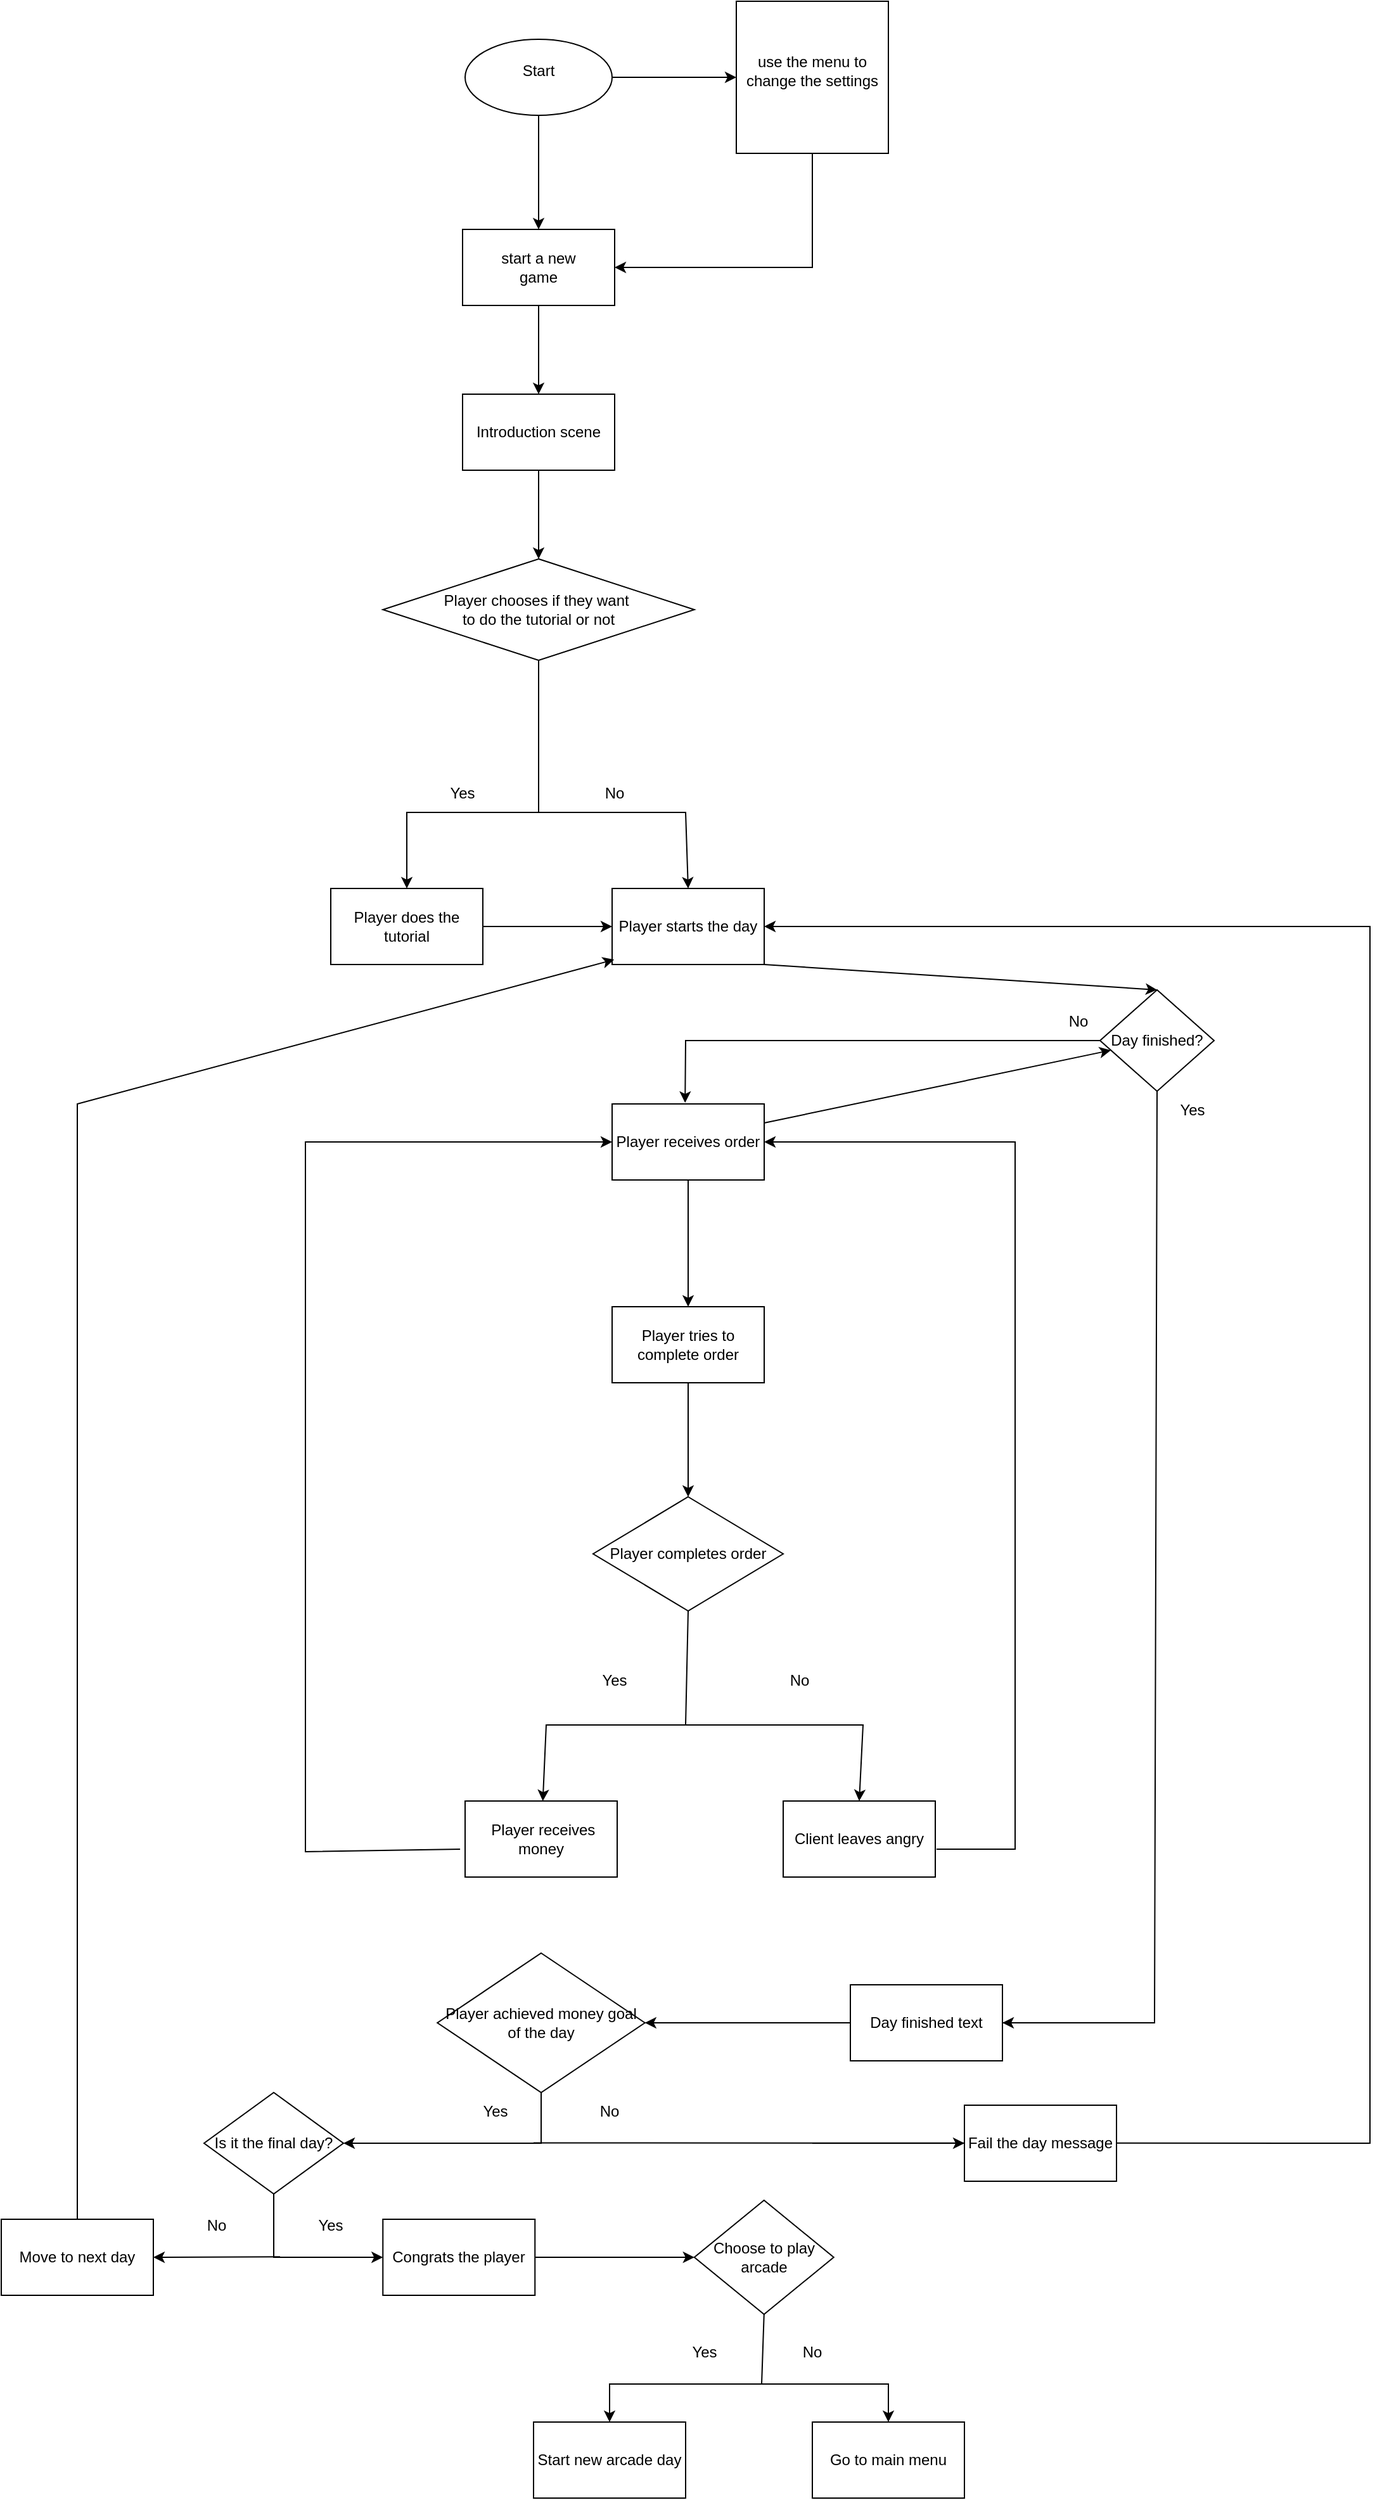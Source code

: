 <mxfile version="24.6.2" type="device">
  <diagram name="Page-1" id="nxIMsQ56bb5L-466g1HL">
    <mxGraphModel dx="1623" dy="436" grid="1" gridSize="10" guides="1" tooltips="1" connect="1" arrows="1" fold="1" page="1" pageScale="1" pageWidth="827" pageHeight="1169" math="0" shadow="0">
      <root>
        <mxCell id="0" />
        <mxCell id="1" parent="0" />
        <mxCell id="OkXPaSIGss-loBfBgYoD-2" value="" style="ellipse;whiteSpace=wrap;html=1;" vertex="1" parent="1">
          <mxGeometry x="326" y="50" width="116" height="60" as="geometry" />
        </mxCell>
        <mxCell id="OkXPaSIGss-loBfBgYoD-3" value="Start" style="text;html=1;align=center;verticalAlign=middle;whiteSpace=wrap;rounded=0;" vertex="1" parent="1">
          <mxGeometry x="354" y="60" width="60" height="30" as="geometry" />
        </mxCell>
        <mxCell id="OkXPaSIGss-loBfBgYoD-4" value="" style="endArrow=classic;html=1;rounded=0;exitX=1;exitY=0.5;exitDx=0;exitDy=0;" edge="1" parent="1" source="OkXPaSIGss-loBfBgYoD-2" target="OkXPaSIGss-loBfBgYoD-5">
          <mxGeometry width="50" height="50" relative="1" as="geometry">
            <mxPoint x="520" y="125" as="sourcePoint" />
            <mxPoint x="560" y="60" as="targetPoint" />
          </mxGeometry>
        </mxCell>
        <mxCell id="OkXPaSIGss-loBfBgYoD-5" value="" style="whiteSpace=wrap;html=1;aspect=fixed;" vertex="1" parent="1">
          <mxGeometry x="540" y="20" width="120" height="120" as="geometry" />
        </mxCell>
        <mxCell id="OkXPaSIGss-loBfBgYoD-6" value="use the menu to change the settings" style="text;html=1;align=center;verticalAlign=middle;whiteSpace=wrap;rounded=0;" vertex="1" parent="1">
          <mxGeometry x="545" y="30" width="110" height="90" as="geometry" />
        </mxCell>
        <mxCell id="OkXPaSIGss-loBfBgYoD-7" value="" style="endArrow=classic;html=1;rounded=0;exitX=0.5;exitY=1;exitDx=0;exitDy=0;" edge="1" parent="1" source="OkXPaSIGss-loBfBgYoD-2" target="OkXPaSIGss-loBfBgYoD-8">
          <mxGeometry width="50" height="50" relative="1" as="geometry">
            <mxPoint x="390" y="420" as="sourcePoint" />
            <mxPoint x="384" y="190" as="targetPoint" />
          </mxGeometry>
        </mxCell>
        <mxCell id="OkXPaSIGss-loBfBgYoD-8" value="" style="rounded=0;whiteSpace=wrap;html=1;" vertex="1" parent="1">
          <mxGeometry x="324" y="200" width="120" height="60" as="geometry" />
        </mxCell>
        <mxCell id="OkXPaSIGss-loBfBgYoD-9" value="start a new game" style="text;html=1;align=center;verticalAlign=middle;whiteSpace=wrap;rounded=0;" vertex="1" parent="1">
          <mxGeometry x="351" y="212.5" width="66" height="35" as="geometry" />
        </mxCell>
        <mxCell id="OkXPaSIGss-loBfBgYoD-10" value="" style="endArrow=classic;html=1;rounded=0;exitX=0.5;exitY=1;exitDx=0;exitDy=0;entryX=1;entryY=0.5;entryDx=0;entryDy=0;" edge="1" parent="1" source="OkXPaSIGss-loBfBgYoD-5" target="OkXPaSIGss-loBfBgYoD-8">
          <mxGeometry width="50" height="50" relative="1" as="geometry">
            <mxPoint x="390" y="420" as="sourcePoint" />
            <mxPoint x="600" y="240" as="targetPoint" />
            <Array as="points">
              <mxPoint x="600" y="230" />
            </Array>
          </mxGeometry>
        </mxCell>
        <mxCell id="OkXPaSIGss-loBfBgYoD-11" value="" style="endArrow=classic;html=1;rounded=0;exitX=0.5;exitY=1;exitDx=0;exitDy=0;" edge="1" parent="1" source="OkXPaSIGss-loBfBgYoD-8" target="OkXPaSIGss-loBfBgYoD-12">
          <mxGeometry width="50" height="50" relative="1" as="geometry">
            <mxPoint x="390" y="420" as="sourcePoint" />
            <mxPoint x="384" y="360" as="targetPoint" />
          </mxGeometry>
        </mxCell>
        <mxCell id="OkXPaSIGss-loBfBgYoD-12" value="Introduction scene" style="rounded=0;whiteSpace=wrap;html=1;" vertex="1" parent="1">
          <mxGeometry x="324" y="330" width="120" height="60" as="geometry" />
        </mxCell>
        <mxCell id="OkXPaSIGss-loBfBgYoD-13" value="" style="endArrow=classic;html=1;rounded=0;exitX=0.5;exitY=1;exitDx=0;exitDy=0;entryX=0.5;entryY=0;entryDx=0;entryDy=0;" edge="1" parent="1" source="OkXPaSIGss-loBfBgYoD-12" target="OkXPaSIGss-loBfBgYoD-14">
          <mxGeometry width="50" height="50" relative="1" as="geometry">
            <mxPoint x="390" y="420" as="sourcePoint" />
            <mxPoint x="384" y="480" as="targetPoint" />
          </mxGeometry>
        </mxCell>
        <mxCell id="OkXPaSIGss-loBfBgYoD-14" value="Player chooses if they want&amp;nbsp;&lt;div&gt;to&amp;nbsp;&lt;span style=&quot;background-color: initial;&quot;&gt;do the tutorial or not&lt;/span&gt;&lt;/div&gt;" style="rhombus;whiteSpace=wrap;html=1;align=center;" vertex="1" parent="1">
          <mxGeometry x="261.13" y="460" width="245.75" height="80" as="geometry" />
        </mxCell>
        <mxCell id="OkXPaSIGss-loBfBgYoD-15" value="" style="endArrow=classic;html=1;rounded=0;exitX=0.5;exitY=1;exitDx=0;exitDy=0;entryX=0.5;entryY=0;entryDx=0;entryDy=0;" edge="1" parent="1" source="OkXPaSIGss-loBfBgYoD-14" target="OkXPaSIGss-loBfBgYoD-18">
          <mxGeometry width="50" height="50" relative="1" as="geometry">
            <mxPoint x="390" y="620" as="sourcePoint" />
            <mxPoint x="280" y="700" as="targetPoint" />
            <Array as="points">
              <mxPoint x="384" y="660" />
              <mxPoint x="320" y="660" />
              <mxPoint x="280" y="660" />
            </Array>
          </mxGeometry>
        </mxCell>
        <mxCell id="OkXPaSIGss-loBfBgYoD-16" value="" style="endArrow=classic;html=1;rounded=0;entryX=0.5;entryY=0;entryDx=0;entryDy=0;" edge="1" parent="1" target="OkXPaSIGss-loBfBgYoD-19">
          <mxGeometry width="50" height="50" relative="1" as="geometry">
            <mxPoint x="351" y="660" as="sourcePoint" />
            <mxPoint x="500" y="710" as="targetPoint" />
            <Array as="points">
              <mxPoint x="500" y="660" />
            </Array>
          </mxGeometry>
        </mxCell>
        <mxCell id="OkXPaSIGss-loBfBgYoD-18" value="Player does the tutorial" style="rounded=0;whiteSpace=wrap;html=1;" vertex="1" parent="1">
          <mxGeometry x="220" y="720" width="120" height="60" as="geometry" />
        </mxCell>
        <mxCell id="OkXPaSIGss-loBfBgYoD-19" value="Player starts the day" style="rounded=0;whiteSpace=wrap;html=1;" vertex="1" parent="1">
          <mxGeometry x="442" y="720" width="120" height="60" as="geometry" />
        </mxCell>
        <mxCell id="OkXPaSIGss-loBfBgYoD-20" value="" style="endArrow=classic;html=1;rounded=0;exitX=1;exitY=0.5;exitDx=0;exitDy=0;" edge="1" parent="1" source="OkXPaSIGss-loBfBgYoD-18" target="OkXPaSIGss-loBfBgYoD-19">
          <mxGeometry width="50" height="50" relative="1" as="geometry">
            <mxPoint x="390" y="620" as="sourcePoint" />
            <mxPoint x="440" y="570" as="targetPoint" />
          </mxGeometry>
        </mxCell>
        <mxCell id="OkXPaSIGss-loBfBgYoD-21" value="Yes" style="text;html=1;align=center;verticalAlign=middle;whiteSpace=wrap;rounded=0;" vertex="1" parent="1">
          <mxGeometry x="294" y="630" width="60" height="30" as="geometry" />
        </mxCell>
        <mxCell id="OkXPaSIGss-loBfBgYoD-23" value="No" style="text;html=1;align=center;verticalAlign=middle;whiteSpace=wrap;rounded=0;" vertex="1" parent="1">
          <mxGeometry x="414" y="630" width="60" height="30" as="geometry" />
        </mxCell>
        <mxCell id="OkXPaSIGss-loBfBgYoD-25" value="Player receives order" style="rounded=0;whiteSpace=wrap;html=1;" vertex="1" parent="1">
          <mxGeometry x="442" y="890" width="120" height="60" as="geometry" />
        </mxCell>
        <mxCell id="OkXPaSIGss-loBfBgYoD-26" value="" style="endArrow=classic;html=1;rounded=0;exitX=0.5;exitY=1;exitDx=0;exitDy=0;entryX=0.5;entryY=0;entryDx=0;entryDy=0;" edge="1" parent="1" source="OkXPaSIGss-loBfBgYoD-25" target="OkXPaSIGss-loBfBgYoD-27">
          <mxGeometry width="50" height="50" relative="1" as="geometry">
            <mxPoint x="500" y="1030" as="sourcePoint" />
            <mxPoint x="502" y="990" as="targetPoint" />
          </mxGeometry>
        </mxCell>
        <mxCell id="OkXPaSIGss-loBfBgYoD-27" value="Player tries to complete order" style="rounded=0;whiteSpace=wrap;html=1;" vertex="1" parent="1">
          <mxGeometry x="442" y="1050" width="120" height="60" as="geometry" />
        </mxCell>
        <mxCell id="OkXPaSIGss-loBfBgYoD-29" value="" style="endArrow=classic;html=1;rounded=0;exitX=0.5;exitY=1;exitDx=0;exitDy=0;entryX=0.5;entryY=0;entryDx=0;entryDy=0;" edge="1" parent="1" source="OkXPaSIGss-loBfBgYoD-27" target="OkXPaSIGss-loBfBgYoD-31">
          <mxGeometry width="50" height="50" relative="1" as="geometry">
            <mxPoint x="490" y="1240" as="sourcePoint" />
            <mxPoint x="502" y="1150" as="targetPoint" />
          </mxGeometry>
        </mxCell>
        <mxCell id="OkXPaSIGss-loBfBgYoD-31" value="Player completes order" style="rhombus;whiteSpace=wrap;html=1;" vertex="1" parent="1">
          <mxGeometry x="427" y="1200" width="150" height="90" as="geometry" />
        </mxCell>
        <mxCell id="OkXPaSIGss-loBfBgYoD-32" value="" style="endArrow=classic;html=1;rounded=0;exitX=0.5;exitY=1;exitDx=0;exitDy=0;" edge="1" parent="1" source="OkXPaSIGss-loBfBgYoD-31" target="OkXPaSIGss-loBfBgYoD-34">
          <mxGeometry width="50" height="50" relative="1" as="geometry">
            <mxPoint x="394" y="1320" as="sourcePoint" />
            <mxPoint x="390" y="1370" as="targetPoint" />
            <Array as="points">
              <mxPoint x="500" y="1380" />
              <mxPoint x="390" y="1380" />
            </Array>
          </mxGeometry>
        </mxCell>
        <mxCell id="OkXPaSIGss-loBfBgYoD-34" value="&amp;nbsp;Player receives money" style="rounded=0;whiteSpace=wrap;html=1;" vertex="1" parent="1">
          <mxGeometry x="326" y="1440" width="120" height="60" as="geometry" />
        </mxCell>
        <mxCell id="OkXPaSIGss-loBfBgYoD-35" value="Yes" style="text;html=1;align=center;verticalAlign=middle;whiteSpace=wrap;rounded=0;" vertex="1" parent="1">
          <mxGeometry x="414" y="1330" width="60" height="30" as="geometry" />
        </mxCell>
        <mxCell id="OkXPaSIGss-loBfBgYoD-36" value="" style="endArrow=classic;html=1;rounded=0;exitX=-0.033;exitY=0.633;exitDx=0;exitDy=0;exitPerimeter=0;entryX=0;entryY=0.5;entryDx=0;entryDy=0;" edge="1" parent="1" source="OkXPaSIGss-loBfBgYoD-34" target="OkXPaSIGss-loBfBgYoD-25">
          <mxGeometry width="50" height="50" relative="1" as="geometry">
            <mxPoint x="225" y="1410" as="sourcePoint" />
            <mxPoint x="160" y="940" as="targetPoint" />
            <Array as="points">
              <mxPoint x="200" y="1480" />
              <mxPoint x="200" y="920" />
            </Array>
          </mxGeometry>
        </mxCell>
        <mxCell id="OkXPaSIGss-loBfBgYoD-37" value="" style="endArrow=classic;html=1;rounded=0;entryX=0.5;entryY=0;entryDx=0;entryDy=0;" edge="1" parent="1" target="OkXPaSIGss-loBfBgYoD-39">
          <mxGeometry width="50" height="50" relative="1" as="geometry">
            <mxPoint x="500" y="1380" as="sourcePoint" />
            <mxPoint x="640" y="1400" as="targetPoint" />
            <Array as="points">
              <mxPoint x="640" y="1380" />
            </Array>
          </mxGeometry>
        </mxCell>
        <mxCell id="OkXPaSIGss-loBfBgYoD-38" value="No" style="text;html=1;align=center;verticalAlign=middle;whiteSpace=wrap;rounded=0;" vertex="1" parent="1">
          <mxGeometry x="560" y="1330" width="60" height="30" as="geometry" />
        </mxCell>
        <mxCell id="OkXPaSIGss-loBfBgYoD-39" value="Client leaves angry" style="rounded=0;whiteSpace=wrap;html=1;" vertex="1" parent="1">
          <mxGeometry x="577" y="1440" width="120" height="60" as="geometry" />
        </mxCell>
        <mxCell id="OkXPaSIGss-loBfBgYoD-40" value="" style="endArrow=classic;html=1;rounded=0;exitX=1.008;exitY=0.633;exitDx=0;exitDy=0;exitPerimeter=0;entryX=1;entryY=0.5;entryDx=0;entryDy=0;" edge="1" parent="1" source="OkXPaSIGss-loBfBgYoD-39" target="OkXPaSIGss-loBfBgYoD-25">
          <mxGeometry width="50" height="50" relative="1" as="geometry">
            <mxPoint x="730" y="1440" as="sourcePoint" />
            <mxPoint x="760" y="830" as="targetPoint" />
            <Array as="points">
              <mxPoint x="760" y="1478" />
              <mxPoint x="760" y="920" />
            </Array>
          </mxGeometry>
        </mxCell>
        <mxCell id="OkXPaSIGss-loBfBgYoD-42" value="Player achieved money goal of the day" style="rhombus;whiteSpace=wrap;html=1;" vertex="1" parent="1">
          <mxGeometry x="304.13" y="1560" width="163.75" height="110" as="geometry" />
        </mxCell>
        <mxCell id="OkXPaSIGss-loBfBgYoD-43" value="" style="endArrow=classic;html=1;rounded=0;exitX=0.5;exitY=1;exitDx=0;exitDy=0;entryX=1;entryY=0.5;entryDx=0;entryDy=0;" edge="1" parent="1" source="OkXPaSIGss-loBfBgYoD-42" target="OkXPaSIGss-loBfBgYoD-47">
          <mxGeometry width="50" height="50" relative="1" as="geometry">
            <mxPoint x="440" y="1680" as="sourcePoint" />
            <mxPoint x="250" y="1710" as="targetPoint" />
            <Array as="points">
              <mxPoint x="386" y="1710" />
            </Array>
          </mxGeometry>
        </mxCell>
        <mxCell id="OkXPaSIGss-loBfBgYoD-45" value="Yes" style="text;html=1;align=center;verticalAlign=middle;whiteSpace=wrap;rounded=0;" vertex="1" parent="1">
          <mxGeometry x="320" y="1670" width="60" height="30" as="geometry" />
        </mxCell>
        <mxCell id="OkXPaSIGss-loBfBgYoD-47" value="Is it the final day?" style="rhombus;whiteSpace=wrap;html=1;" vertex="1" parent="1">
          <mxGeometry x="120" y="1670" width="110" height="80" as="geometry" />
        </mxCell>
        <mxCell id="OkXPaSIGss-loBfBgYoD-48" value="" style="endArrow=classic;html=1;rounded=0;entryX=1;entryY=0.5;entryDx=0;entryDy=0;" edge="1" parent="1" target="OkXPaSIGss-loBfBgYoD-19">
          <mxGeometry width="50" height="50" relative="1" as="geometry">
            <mxPoint x="380" y="1709.75" as="sourcePoint" />
            <mxPoint x="1050" y="780" as="targetPoint" />
            <Array as="points">
              <mxPoint x="1040" y="1710" />
              <mxPoint x="1040" y="750" />
            </Array>
          </mxGeometry>
        </mxCell>
        <mxCell id="OkXPaSIGss-loBfBgYoD-50" value="No" style="text;html=1;align=center;verticalAlign=middle;whiteSpace=wrap;rounded=0;" vertex="1" parent="1">
          <mxGeometry x="410" y="1670" width="60" height="30" as="geometry" />
        </mxCell>
        <mxCell id="OkXPaSIGss-loBfBgYoD-51" value="" style="endArrow=classic;html=1;rounded=0;exitX=0.5;exitY=1;exitDx=0;exitDy=0;entryX=0;entryY=0.5;entryDx=0;entryDy=0;" edge="1" parent="1" source="OkXPaSIGss-loBfBgYoD-47" target="OkXPaSIGss-loBfBgYoD-52">
          <mxGeometry width="50" height="50" relative="1" as="geometry">
            <mxPoint x="200" y="1804" as="sourcePoint" />
            <mxPoint x="120" y="1800" as="targetPoint" />
            <Array as="points">
              <mxPoint x="175" y="1800" />
            </Array>
          </mxGeometry>
        </mxCell>
        <mxCell id="OkXPaSIGss-loBfBgYoD-52" value="Congrats the player" style="rounded=0;whiteSpace=wrap;html=1;" vertex="1" parent="1">
          <mxGeometry x="261.13" y="1770" width="120" height="60" as="geometry" />
        </mxCell>
        <mxCell id="OkXPaSIGss-loBfBgYoD-53" value="Yes" style="text;html=1;align=center;verticalAlign=middle;whiteSpace=wrap;rounded=0;" vertex="1" parent="1">
          <mxGeometry x="190" y="1760" width="60" height="30" as="geometry" />
        </mxCell>
        <mxCell id="OkXPaSIGss-loBfBgYoD-54" value="" style="endArrow=classic;html=1;rounded=0;entryX=1;entryY=0.5;entryDx=0;entryDy=0;" edge="1" parent="1" target="OkXPaSIGss-loBfBgYoD-55">
          <mxGeometry width="50" height="50" relative="1" as="geometry">
            <mxPoint x="180" y="1799.63" as="sourcePoint" />
            <mxPoint x="110" y="1799.63" as="targetPoint" />
          </mxGeometry>
        </mxCell>
        <mxCell id="OkXPaSIGss-loBfBgYoD-55" value="Move to next day" style="rounded=0;whiteSpace=wrap;html=1;" vertex="1" parent="1">
          <mxGeometry x="-40" y="1770" width="120" height="60" as="geometry" />
        </mxCell>
        <mxCell id="OkXPaSIGss-loBfBgYoD-56" value="" style="endArrow=classic;html=1;rounded=0;exitX=1;exitY=0.5;exitDx=0;exitDy=0;entryX=0;entryY=0.5;entryDx=0;entryDy=0;" edge="1" parent="1" source="OkXPaSIGss-loBfBgYoD-52" target="OkXPaSIGss-loBfBgYoD-57">
          <mxGeometry width="50" height="50" relative="1" as="geometry">
            <mxPoint x="444" y="1810" as="sourcePoint" />
            <mxPoint x="494" y="1800" as="targetPoint" />
          </mxGeometry>
        </mxCell>
        <mxCell id="OkXPaSIGss-loBfBgYoD-57" value="Choose to play arcade" style="rhombus;whiteSpace=wrap;html=1;" vertex="1" parent="1">
          <mxGeometry x="506.88" y="1755" width="110" height="90" as="geometry" />
        </mxCell>
        <mxCell id="OkXPaSIGss-loBfBgYoD-58" value="" style="endArrow=classic;html=1;rounded=0;exitX=0.5;exitY=1;exitDx=0;exitDy=0;entryX=0.5;entryY=0;entryDx=0;entryDy=0;" edge="1" parent="1" source="OkXPaSIGss-loBfBgYoD-57" target="OkXPaSIGss-loBfBgYoD-59">
          <mxGeometry width="50" height="50" relative="1" as="geometry">
            <mxPoint x="600" y="1880" as="sourcePoint" />
            <mxPoint x="490" y="1900" as="targetPoint" />
            <Array as="points">
              <mxPoint x="560" y="1900" />
              <mxPoint x="440" y="1900" />
            </Array>
          </mxGeometry>
        </mxCell>
        <mxCell id="OkXPaSIGss-loBfBgYoD-59" value="Start new arcade day" style="rounded=0;whiteSpace=wrap;html=1;" vertex="1" parent="1">
          <mxGeometry x="380" y="1930" width="120" height="60" as="geometry" />
        </mxCell>
        <mxCell id="OkXPaSIGss-loBfBgYoD-60" value="" style="endArrow=classic;html=1;rounded=0;entryX=0.5;entryY=0;entryDx=0;entryDy=0;" edge="1" parent="1" target="OkXPaSIGss-loBfBgYoD-62">
          <mxGeometry width="50" height="50" relative="1" as="geometry">
            <mxPoint x="553.5" y="1900" as="sourcePoint" />
            <mxPoint x="660" y="1930" as="targetPoint" />
            <Array as="points">
              <mxPoint x="660" y="1900" />
            </Array>
          </mxGeometry>
        </mxCell>
        <mxCell id="OkXPaSIGss-loBfBgYoD-61" value="Yes" style="text;html=1;align=center;verticalAlign=middle;whiteSpace=wrap;rounded=0;" vertex="1" parent="1">
          <mxGeometry x="485" y="1860" width="60" height="30" as="geometry" />
        </mxCell>
        <mxCell id="OkXPaSIGss-loBfBgYoD-62" value="Go to main menu" style="rounded=0;whiteSpace=wrap;html=1;" vertex="1" parent="1">
          <mxGeometry x="600" y="1930" width="120" height="60" as="geometry" />
        </mxCell>
        <mxCell id="OkXPaSIGss-loBfBgYoD-63" value="No" style="text;html=1;align=center;verticalAlign=middle;whiteSpace=wrap;rounded=0;" vertex="1" parent="1">
          <mxGeometry x="570" y="1860" width="60" height="30" as="geometry" />
        </mxCell>
        <mxCell id="OkXPaSIGss-loBfBgYoD-64" value="" style="endArrow=classic;html=1;rounded=0;exitX=0.5;exitY=0;exitDx=0;exitDy=0;entryX=0.013;entryY=0.936;entryDx=0;entryDy=0;entryPerimeter=0;" edge="1" parent="1" source="OkXPaSIGss-loBfBgYoD-55" target="OkXPaSIGss-loBfBgYoD-19">
          <mxGeometry width="50" height="50" relative="1" as="geometry">
            <mxPoint y="1750" as="sourcePoint" />
            <mxPoint x="30" y="820" as="targetPoint" />
            <Array as="points">
              <mxPoint x="20" y="890" />
            </Array>
          </mxGeometry>
        </mxCell>
        <mxCell id="OkXPaSIGss-loBfBgYoD-65" value="No" style="text;html=1;align=center;verticalAlign=middle;whiteSpace=wrap;rounded=0;" vertex="1" parent="1">
          <mxGeometry x="100" y="1760" width="60" height="30" as="geometry" />
        </mxCell>
        <mxCell id="OkXPaSIGss-loBfBgYoD-69" value="Fail the day message" style="rounded=0;whiteSpace=wrap;html=1;" vertex="1" parent="1">
          <mxGeometry x="720" y="1680" width="120" height="60" as="geometry" />
        </mxCell>
        <mxCell id="OkXPaSIGss-loBfBgYoD-70" value="" style="endArrow=classic;html=1;rounded=0;entryX=0;entryY=0.5;entryDx=0;entryDy=0;" edge="1" parent="1" target="OkXPaSIGss-loBfBgYoD-69">
          <mxGeometry width="50" height="50" relative="1" as="geometry">
            <mxPoint x="600" y="1710" as="sourcePoint" />
            <mxPoint x="650" y="1670" as="targetPoint" />
          </mxGeometry>
        </mxCell>
        <mxCell id="OkXPaSIGss-loBfBgYoD-71" value="Day finished?" style="rhombus;whiteSpace=wrap;html=1;" vertex="1" parent="1">
          <mxGeometry x="827" y="800" width="90" height="80" as="geometry" />
        </mxCell>
        <mxCell id="OkXPaSIGss-loBfBgYoD-72" value="" style="endArrow=classic;html=1;rounded=0;exitX=1;exitY=1;exitDx=0;exitDy=0;entryX=0.5;entryY=0;entryDx=0;entryDy=0;" edge="1" parent="1" source="OkXPaSIGss-loBfBgYoD-19" target="OkXPaSIGss-loBfBgYoD-71">
          <mxGeometry width="50" height="50" relative="1" as="geometry">
            <mxPoint x="650" y="970" as="sourcePoint" />
            <mxPoint x="700" y="920" as="targetPoint" />
          </mxGeometry>
        </mxCell>
        <mxCell id="OkXPaSIGss-loBfBgYoD-73" value="" style="endArrow=classic;html=1;rounded=0;exitX=0;exitY=0.5;exitDx=0;exitDy=0;entryX=0.48;entryY=-0.015;entryDx=0;entryDy=0;entryPerimeter=0;" edge="1" parent="1" source="OkXPaSIGss-loBfBgYoD-71" target="OkXPaSIGss-loBfBgYoD-25">
          <mxGeometry width="50" height="50" relative="1" as="geometry">
            <mxPoint x="650" y="1060" as="sourcePoint" />
            <mxPoint x="500" y="840" as="targetPoint" />
            <Array as="points">
              <mxPoint x="500" y="840" />
            </Array>
          </mxGeometry>
        </mxCell>
        <mxCell id="OkXPaSIGss-loBfBgYoD-74" value="No" style="text;html=1;align=center;verticalAlign=middle;whiteSpace=wrap;rounded=0;" vertex="1" parent="1">
          <mxGeometry x="780" y="810" width="60" height="30" as="geometry" />
        </mxCell>
        <mxCell id="OkXPaSIGss-loBfBgYoD-75" value="" style="endArrow=classic;html=1;rounded=0;exitX=0.5;exitY=1;exitDx=0;exitDy=0;entryX=1;entryY=0.5;entryDx=0;entryDy=0;" edge="1" parent="1" source="OkXPaSIGss-loBfBgYoD-71" target="OkXPaSIGss-loBfBgYoD-42">
          <mxGeometry width="50" height="50" relative="1" as="geometry">
            <mxPoint x="880" y="945" as="sourcePoint" />
            <mxPoint x="930" y="895" as="targetPoint" />
            <Array as="points">
              <mxPoint x="870" y="1615" />
            </Array>
          </mxGeometry>
        </mxCell>
        <mxCell id="OkXPaSIGss-loBfBgYoD-76" value="Yes" style="text;html=1;align=center;verticalAlign=middle;whiteSpace=wrap;rounded=0;" vertex="1" parent="1">
          <mxGeometry x="870" y="880" width="60" height="30" as="geometry" />
        </mxCell>
        <mxCell id="OkXPaSIGss-loBfBgYoD-82" value="" style="endArrow=classic;html=1;rounded=0;exitX=1;exitY=0.25;exitDx=0;exitDy=0;" edge="1" parent="1" source="OkXPaSIGss-loBfBgYoD-25" target="OkXPaSIGss-loBfBgYoD-71">
          <mxGeometry width="50" height="50" relative="1" as="geometry">
            <mxPoint x="612" y="900" as="sourcePoint" />
            <mxPoint x="850" y="850" as="targetPoint" />
          </mxGeometry>
        </mxCell>
        <mxCell id="OkXPaSIGss-loBfBgYoD-85" value="Day finished text" style="rounded=0;whiteSpace=wrap;html=1;" vertex="1" parent="1">
          <mxGeometry x="630" y="1585" width="120" height="60" as="geometry" />
        </mxCell>
        <mxCell id="OkXPaSIGss-loBfBgYoD-86" value="" style="endArrow=classic;html=1;rounded=0;entryX=1;entryY=0.5;entryDx=0;entryDy=0;" edge="1" parent="1" target="OkXPaSIGss-loBfBgYoD-85">
          <mxGeometry width="50" height="50" relative="1" as="geometry">
            <mxPoint x="840" y="1615" as="sourcePoint" />
            <mxPoint x="820" y="1620" as="targetPoint" />
          </mxGeometry>
        </mxCell>
      </root>
    </mxGraphModel>
  </diagram>
</mxfile>
